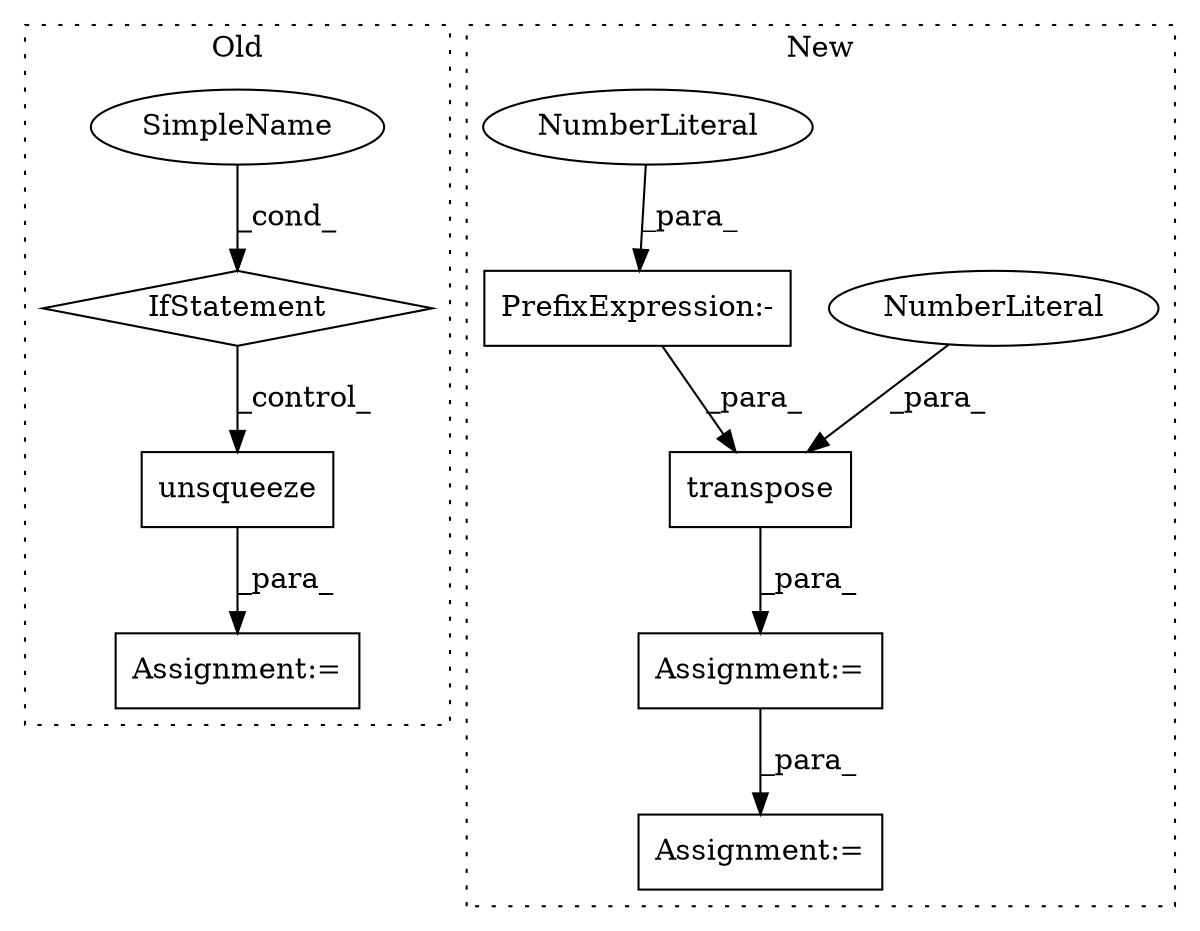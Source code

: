 digraph G {
subgraph cluster0 {
1 [label="unsqueeze" a="32" s="1634,1646" l="10,1" shape="box"];
6 [label="Assignment:=" a="7" s="1729" l="1" shape="box"];
7 [label="IfStatement" a="25" s="1425,1462" l="10,2" shape="diamond"];
8 [label="SimpleName" a="42" s="" l="" shape="ellipse"];
label = "Old";
style="dotted";
}
subgraph cluster1 {
2 [label="transpose" a="32" s="896,910" l="10,1" shape="box"];
3 [label="NumberLiteral" a="34" s="906" l="1" shape="ellipse"];
4 [label="Assignment:=" a="7" s="885" l="1" shape="box"];
5 [label="Assignment:=" a="7" s="936" l="1" shape="box"];
9 [label="PrefixExpression:-" a="38" s="908" l="1" shape="box"];
10 [label="NumberLiteral" a="34" s="909" l="1" shape="ellipse"];
label = "New";
style="dotted";
}
1 -> 6 [label="_para_"];
2 -> 4 [label="_para_"];
3 -> 2 [label="_para_"];
4 -> 5 [label="_para_"];
7 -> 1 [label="_control_"];
8 -> 7 [label="_cond_"];
9 -> 2 [label="_para_"];
10 -> 9 [label="_para_"];
}